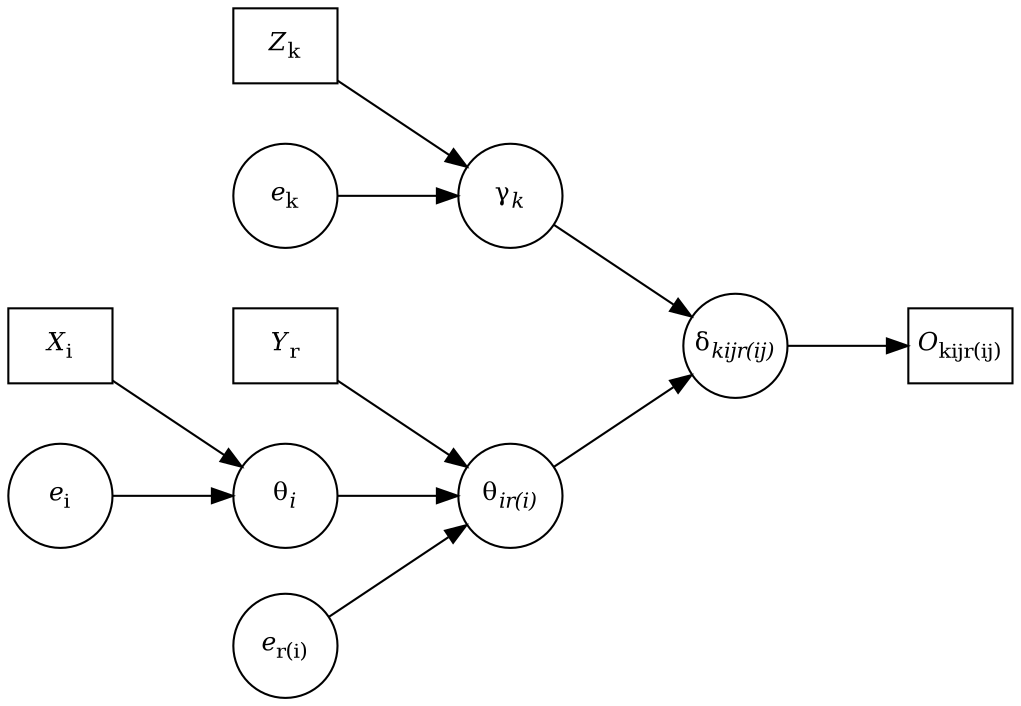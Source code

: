 digraph mrdag {

  graph [rankdir=TB, layout=neato]
  
  node [shape=box, fixedsize=true, width=0.7, fontsize=12]
  Xi [label=<<I>X</I><SUB>i</SUB>>, pos="-3,1!"]
  Zk [label=<<I>Z</I><SUB>k</SUB>>, pos="-1.5,3!"]
  Yr [label=<<I>Y</I><SUB>r</SUB>>, pos="-1.5,1!"]
  Okijri [label=<<I>O</I><SUB>kijr(ij)</SUB>>, pos="3,1!"]
  
  node [shape=circle, fixedsize=true, width=0.7]
  ei [label=<<I>e</I><SUB>i</SUB>>, pos="-3,0!"]
  ek [label=<<I>e</I><SUB>k</SUB>>, pos="-1.5,2!"]
  ti [label=<&#952;<SUB><I>i</I></SUB>>, pos="-1.5,0!"]
  eri [label=<<I>e</I><SUB>r(i)</SUB>>, pos="-1.5,-1!"]
  gk [label=<&#947;<SUB><I>k</I></SUB>>, pos="0,2!"]
  tir [label=<&#952;<SUB><I>ir(i)</I></SUB>>, pos="0,0!"]
  dkijri [label=<&#948;<SUB><I>kijr(ij)</I></SUB>>, pos="1.5,1!"]

  {Xi ei} -> ti
  {Zk ek} -> gk
  {Yr ti eri} -> tir
  {gk tir} -> dkijri
  dkijri -> Okijri
  
}


